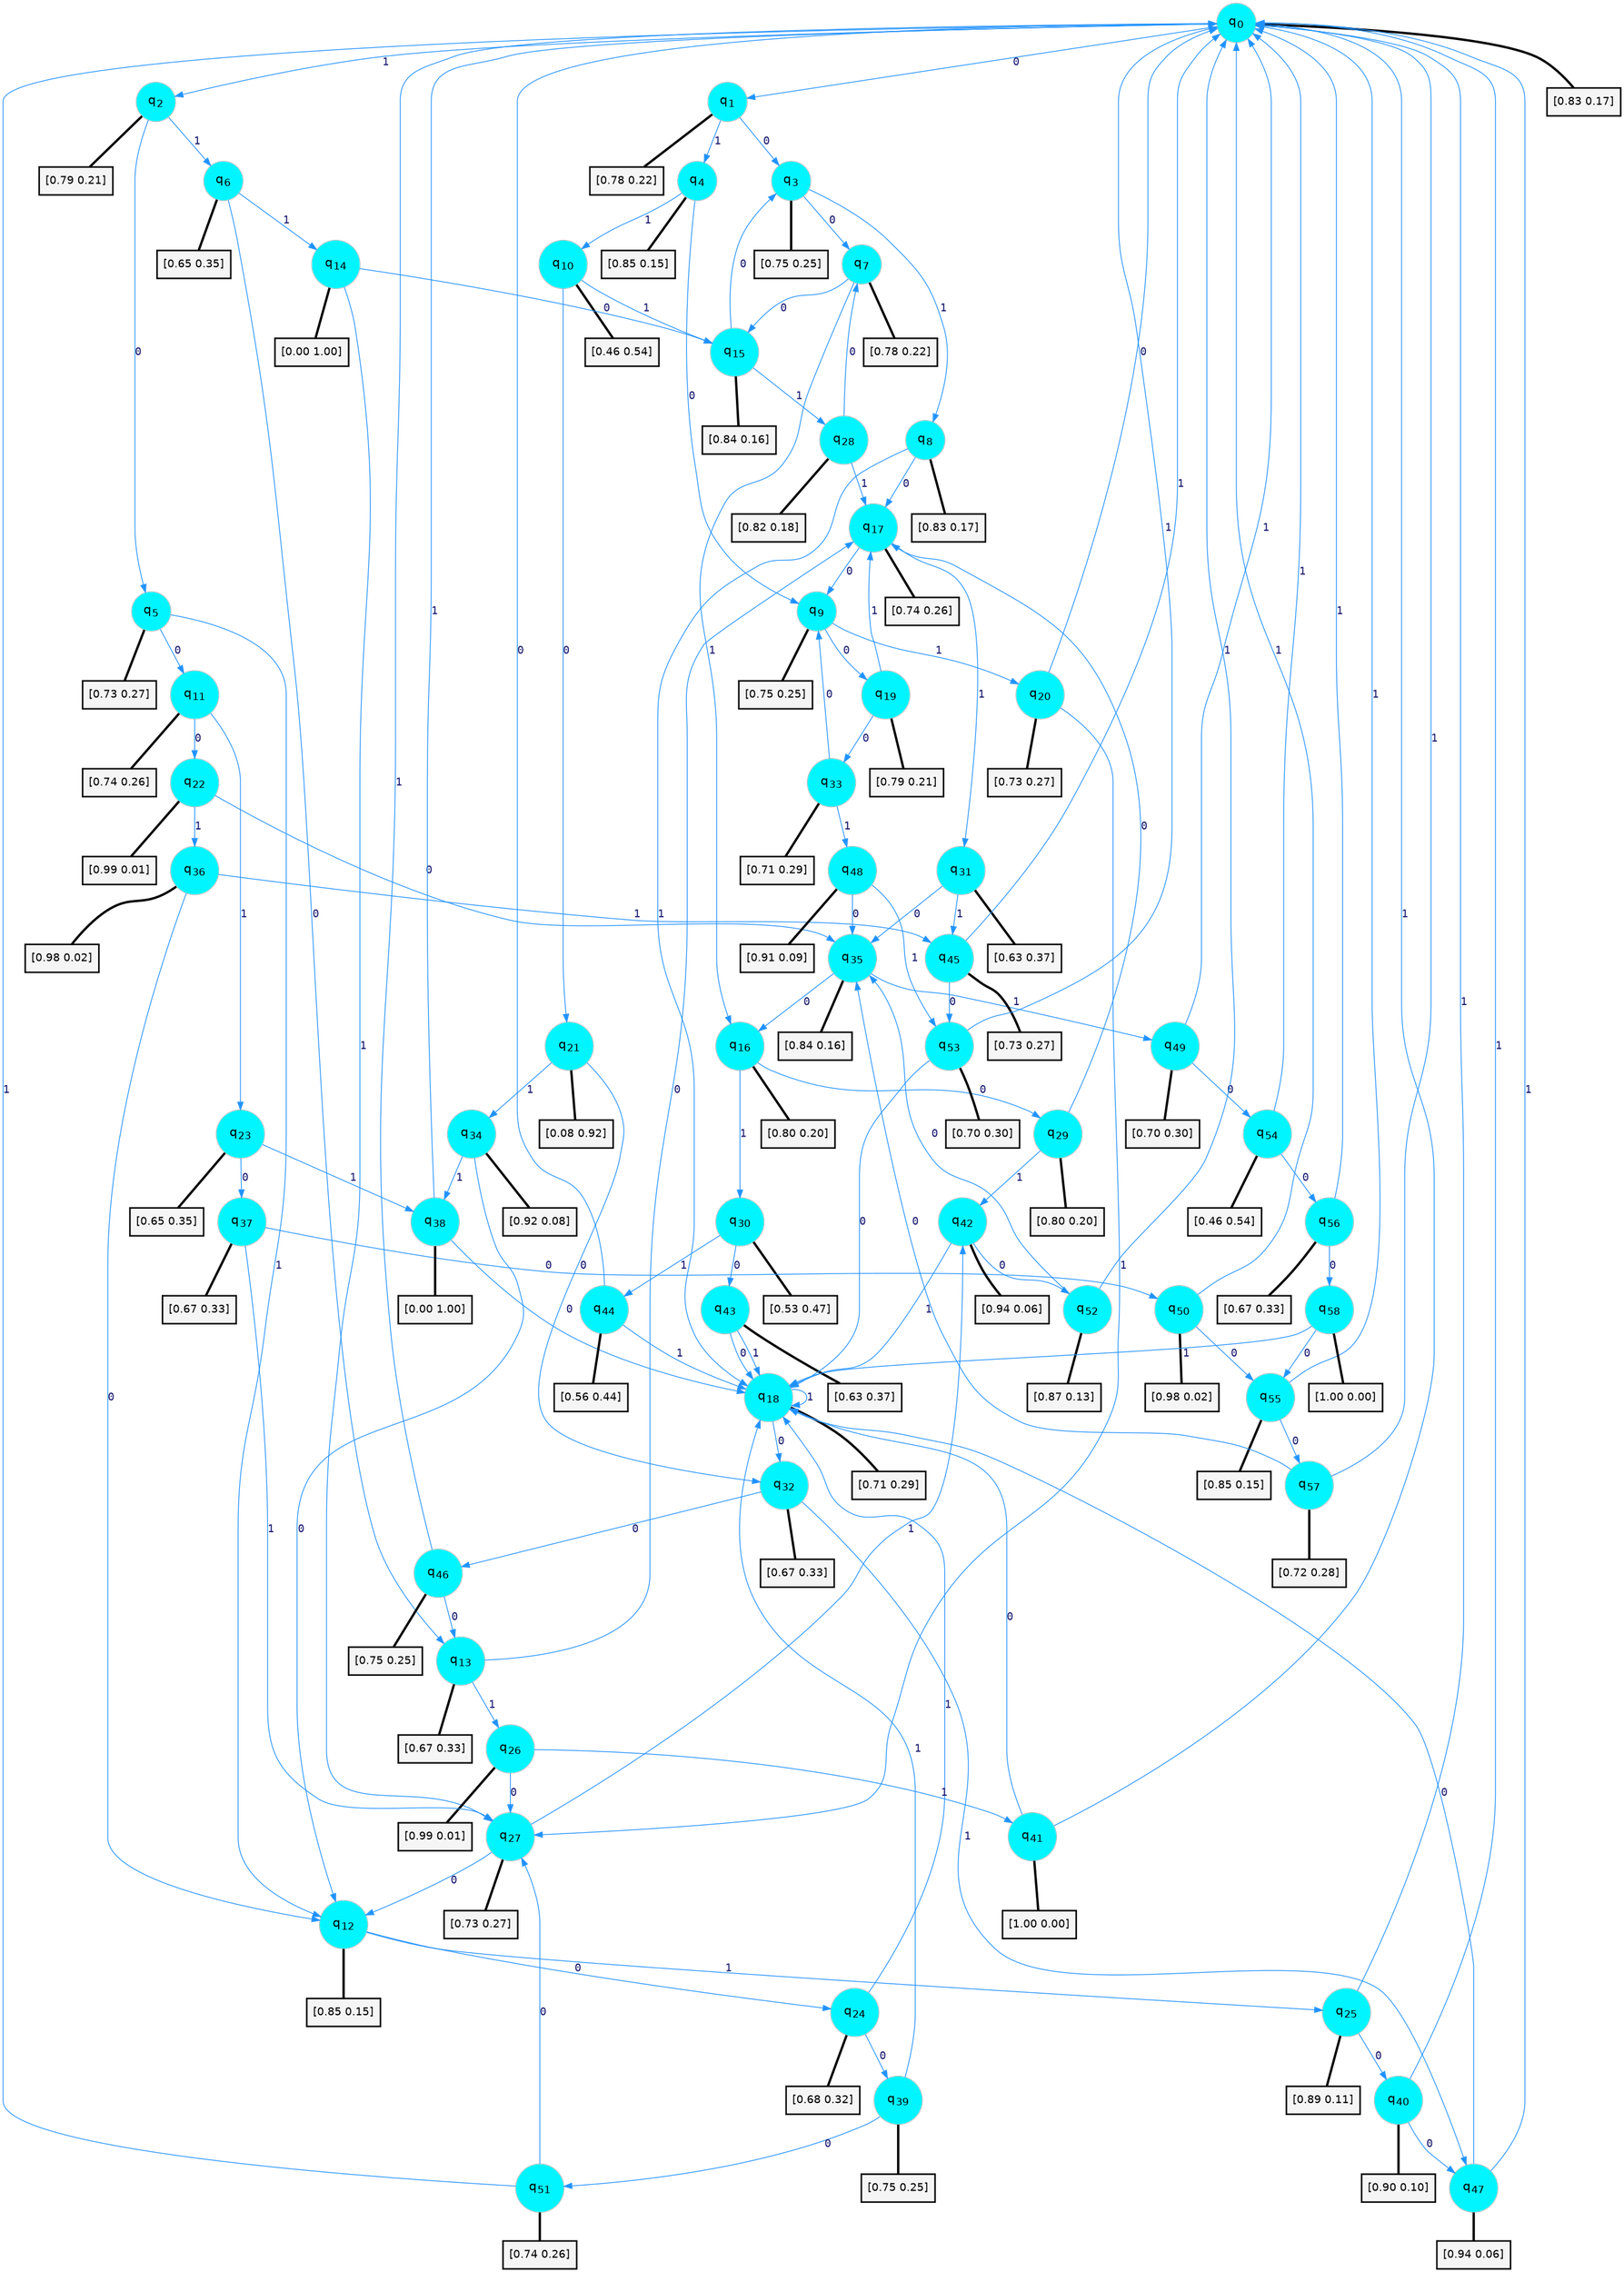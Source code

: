 digraph G {
graph [
bgcolor=transparent, dpi=300, rankdir=TD, size="40,25"];
node [
color=gray, fillcolor=turquoise1, fontcolor=black, fontname=Helvetica, fontsize=16, fontweight=bold, shape=circle, style=filled];
edge [
arrowsize=1, color=dodgerblue1, fontcolor=midnightblue, fontname=courier, fontweight=bold, penwidth=1, style=solid, weight=20];
0[label=<q<SUB>0</SUB>>];
1[label=<q<SUB>1</SUB>>];
2[label=<q<SUB>2</SUB>>];
3[label=<q<SUB>3</SUB>>];
4[label=<q<SUB>4</SUB>>];
5[label=<q<SUB>5</SUB>>];
6[label=<q<SUB>6</SUB>>];
7[label=<q<SUB>7</SUB>>];
8[label=<q<SUB>8</SUB>>];
9[label=<q<SUB>9</SUB>>];
10[label=<q<SUB>10</SUB>>];
11[label=<q<SUB>11</SUB>>];
12[label=<q<SUB>12</SUB>>];
13[label=<q<SUB>13</SUB>>];
14[label=<q<SUB>14</SUB>>];
15[label=<q<SUB>15</SUB>>];
16[label=<q<SUB>16</SUB>>];
17[label=<q<SUB>17</SUB>>];
18[label=<q<SUB>18</SUB>>];
19[label=<q<SUB>19</SUB>>];
20[label=<q<SUB>20</SUB>>];
21[label=<q<SUB>21</SUB>>];
22[label=<q<SUB>22</SUB>>];
23[label=<q<SUB>23</SUB>>];
24[label=<q<SUB>24</SUB>>];
25[label=<q<SUB>25</SUB>>];
26[label=<q<SUB>26</SUB>>];
27[label=<q<SUB>27</SUB>>];
28[label=<q<SUB>28</SUB>>];
29[label=<q<SUB>29</SUB>>];
30[label=<q<SUB>30</SUB>>];
31[label=<q<SUB>31</SUB>>];
32[label=<q<SUB>32</SUB>>];
33[label=<q<SUB>33</SUB>>];
34[label=<q<SUB>34</SUB>>];
35[label=<q<SUB>35</SUB>>];
36[label=<q<SUB>36</SUB>>];
37[label=<q<SUB>37</SUB>>];
38[label=<q<SUB>38</SUB>>];
39[label=<q<SUB>39</SUB>>];
40[label=<q<SUB>40</SUB>>];
41[label=<q<SUB>41</SUB>>];
42[label=<q<SUB>42</SUB>>];
43[label=<q<SUB>43</SUB>>];
44[label=<q<SUB>44</SUB>>];
45[label=<q<SUB>45</SUB>>];
46[label=<q<SUB>46</SUB>>];
47[label=<q<SUB>47</SUB>>];
48[label=<q<SUB>48</SUB>>];
49[label=<q<SUB>49</SUB>>];
50[label=<q<SUB>50</SUB>>];
51[label=<q<SUB>51</SUB>>];
52[label=<q<SUB>52</SUB>>];
53[label=<q<SUB>53</SUB>>];
54[label=<q<SUB>54</SUB>>];
55[label=<q<SUB>55</SUB>>];
56[label=<q<SUB>56</SUB>>];
57[label=<q<SUB>57</SUB>>];
58[label=<q<SUB>58</SUB>>];
59[label="[0.83 0.17]", shape=box,fontcolor=black, fontname=Helvetica, fontsize=14, penwidth=2, fillcolor=whitesmoke,color=black];
60[label="[0.78 0.22]", shape=box,fontcolor=black, fontname=Helvetica, fontsize=14, penwidth=2, fillcolor=whitesmoke,color=black];
61[label="[0.79 0.21]", shape=box,fontcolor=black, fontname=Helvetica, fontsize=14, penwidth=2, fillcolor=whitesmoke,color=black];
62[label="[0.75 0.25]", shape=box,fontcolor=black, fontname=Helvetica, fontsize=14, penwidth=2, fillcolor=whitesmoke,color=black];
63[label="[0.85 0.15]", shape=box,fontcolor=black, fontname=Helvetica, fontsize=14, penwidth=2, fillcolor=whitesmoke,color=black];
64[label="[0.73 0.27]", shape=box,fontcolor=black, fontname=Helvetica, fontsize=14, penwidth=2, fillcolor=whitesmoke,color=black];
65[label="[0.65 0.35]", shape=box,fontcolor=black, fontname=Helvetica, fontsize=14, penwidth=2, fillcolor=whitesmoke,color=black];
66[label="[0.78 0.22]", shape=box,fontcolor=black, fontname=Helvetica, fontsize=14, penwidth=2, fillcolor=whitesmoke,color=black];
67[label="[0.83 0.17]", shape=box,fontcolor=black, fontname=Helvetica, fontsize=14, penwidth=2, fillcolor=whitesmoke,color=black];
68[label="[0.75 0.25]", shape=box,fontcolor=black, fontname=Helvetica, fontsize=14, penwidth=2, fillcolor=whitesmoke,color=black];
69[label="[0.46 0.54]", shape=box,fontcolor=black, fontname=Helvetica, fontsize=14, penwidth=2, fillcolor=whitesmoke,color=black];
70[label="[0.74 0.26]", shape=box,fontcolor=black, fontname=Helvetica, fontsize=14, penwidth=2, fillcolor=whitesmoke,color=black];
71[label="[0.85 0.15]", shape=box,fontcolor=black, fontname=Helvetica, fontsize=14, penwidth=2, fillcolor=whitesmoke,color=black];
72[label="[0.67 0.33]", shape=box,fontcolor=black, fontname=Helvetica, fontsize=14, penwidth=2, fillcolor=whitesmoke,color=black];
73[label="[0.00 1.00]", shape=box,fontcolor=black, fontname=Helvetica, fontsize=14, penwidth=2, fillcolor=whitesmoke,color=black];
74[label="[0.84 0.16]", shape=box,fontcolor=black, fontname=Helvetica, fontsize=14, penwidth=2, fillcolor=whitesmoke,color=black];
75[label="[0.80 0.20]", shape=box,fontcolor=black, fontname=Helvetica, fontsize=14, penwidth=2, fillcolor=whitesmoke,color=black];
76[label="[0.74 0.26]", shape=box,fontcolor=black, fontname=Helvetica, fontsize=14, penwidth=2, fillcolor=whitesmoke,color=black];
77[label="[0.71 0.29]", shape=box,fontcolor=black, fontname=Helvetica, fontsize=14, penwidth=2, fillcolor=whitesmoke,color=black];
78[label="[0.79 0.21]", shape=box,fontcolor=black, fontname=Helvetica, fontsize=14, penwidth=2, fillcolor=whitesmoke,color=black];
79[label="[0.73 0.27]", shape=box,fontcolor=black, fontname=Helvetica, fontsize=14, penwidth=2, fillcolor=whitesmoke,color=black];
80[label="[0.08 0.92]", shape=box,fontcolor=black, fontname=Helvetica, fontsize=14, penwidth=2, fillcolor=whitesmoke,color=black];
81[label="[0.99 0.01]", shape=box,fontcolor=black, fontname=Helvetica, fontsize=14, penwidth=2, fillcolor=whitesmoke,color=black];
82[label="[0.65 0.35]", shape=box,fontcolor=black, fontname=Helvetica, fontsize=14, penwidth=2, fillcolor=whitesmoke,color=black];
83[label="[0.68 0.32]", shape=box,fontcolor=black, fontname=Helvetica, fontsize=14, penwidth=2, fillcolor=whitesmoke,color=black];
84[label="[0.89 0.11]", shape=box,fontcolor=black, fontname=Helvetica, fontsize=14, penwidth=2, fillcolor=whitesmoke,color=black];
85[label="[0.99 0.01]", shape=box,fontcolor=black, fontname=Helvetica, fontsize=14, penwidth=2, fillcolor=whitesmoke,color=black];
86[label="[0.73 0.27]", shape=box,fontcolor=black, fontname=Helvetica, fontsize=14, penwidth=2, fillcolor=whitesmoke,color=black];
87[label="[0.82 0.18]", shape=box,fontcolor=black, fontname=Helvetica, fontsize=14, penwidth=2, fillcolor=whitesmoke,color=black];
88[label="[0.80 0.20]", shape=box,fontcolor=black, fontname=Helvetica, fontsize=14, penwidth=2, fillcolor=whitesmoke,color=black];
89[label="[0.53 0.47]", shape=box,fontcolor=black, fontname=Helvetica, fontsize=14, penwidth=2, fillcolor=whitesmoke,color=black];
90[label="[0.63 0.37]", shape=box,fontcolor=black, fontname=Helvetica, fontsize=14, penwidth=2, fillcolor=whitesmoke,color=black];
91[label="[0.67 0.33]", shape=box,fontcolor=black, fontname=Helvetica, fontsize=14, penwidth=2, fillcolor=whitesmoke,color=black];
92[label="[0.71 0.29]", shape=box,fontcolor=black, fontname=Helvetica, fontsize=14, penwidth=2, fillcolor=whitesmoke,color=black];
93[label="[0.92 0.08]", shape=box,fontcolor=black, fontname=Helvetica, fontsize=14, penwidth=2, fillcolor=whitesmoke,color=black];
94[label="[0.84 0.16]", shape=box,fontcolor=black, fontname=Helvetica, fontsize=14, penwidth=2, fillcolor=whitesmoke,color=black];
95[label="[0.98 0.02]", shape=box,fontcolor=black, fontname=Helvetica, fontsize=14, penwidth=2, fillcolor=whitesmoke,color=black];
96[label="[0.67 0.33]", shape=box,fontcolor=black, fontname=Helvetica, fontsize=14, penwidth=2, fillcolor=whitesmoke,color=black];
97[label="[0.00 1.00]", shape=box,fontcolor=black, fontname=Helvetica, fontsize=14, penwidth=2, fillcolor=whitesmoke,color=black];
98[label="[0.75 0.25]", shape=box,fontcolor=black, fontname=Helvetica, fontsize=14, penwidth=2, fillcolor=whitesmoke,color=black];
99[label="[0.90 0.10]", shape=box,fontcolor=black, fontname=Helvetica, fontsize=14, penwidth=2, fillcolor=whitesmoke,color=black];
100[label="[1.00 0.00]", shape=box,fontcolor=black, fontname=Helvetica, fontsize=14, penwidth=2, fillcolor=whitesmoke,color=black];
101[label="[0.94 0.06]", shape=box,fontcolor=black, fontname=Helvetica, fontsize=14, penwidth=2, fillcolor=whitesmoke,color=black];
102[label="[0.63 0.37]", shape=box,fontcolor=black, fontname=Helvetica, fontsize=14, penwidth=2, fillcolor=whitesmoke,color=black];
103[label="[0.56 0.44]", shape=box,fontcolor=black, fontname=Helvetica, fontsize=14, penwidth=2, fillcolor=whitesmoke,color=black];
104[label="[0.73 0.27]", shape=box,fontcolor=black, fontname=Helvetica, fontsize=14, penwidth=2, fillcolor=whitesmoke,color=black];
105[label="[0.75 0.25]", shape=box,fontcolor=black, fontname=Helvetica, fontsize=14, penwidth=2, fillcolor=whitesmoke,color=black];
106[label="[0.94 0.06]", shape=box,fontcolor=black, fontname=Helvetica, fontsize=14, penwidth=2, fillcolor=whitesmoke,color=black];
107[label="[0.91 0.09]", shape=box,fontcolor=black, fontname=Helvetica, fontsize=14, penwidth=2, fillcolor=whitesmoke,color=black];
108[label="[0.70 0.30]", shape=box,fontcolor=black, fontname=Helvetica, fontsize=14, penwidth=2, fillcolor=whitesmoke,color=black];
109[label="[0.98 0.02]", shape=box,fontcolor=black, fontname=Helvetica, fontsize=14, penwidth=2, fillcolor=whitesmoke,color=black];
110[label="[0.74 0.26]", shape=box,fontcolor=black, fontname=Helvetica, fontsize=14, penwidth=2, fillcolor=whitesmoke,color=black];
111[label="[0.87 0.13]", shape=box,fontcolor=black, fontname=Helvetica, fontsize=14, penwidth=2, fillcolor=whitesmoke,color=black];
112[label="[0.70 0.30]", shape=box,fontcolor=black, fontname=Helvetica, fontsize=14, penwidth=2, fillcolor=whitesmoke,color=black];
113[label="[0.46 0.54]", shape=box,fontcolor=black, fontname=Helvetica, fontsize=14, penwidth=2, fillcolor=whitesmoke,color=black];
114[label="[0.85 0.15]", shape=box,fontcolor=black, fontname=Helvetica, fontsize=14, penwidth=2, fillcolor=whitesmoke,color=black];
115[label="[0.67 0.33]", shape=box,fontcolor=black, fontname=Helvetica, fontsize=14, penwidth=2, fillcolor=whitesmoke,color=black];
116[label="[0.72 0.28]", shape=box,fontcolor=black, fontname=Helvetica, fontsize=14, penwidth=2, fillcolor=whitesmoke,color=black];
117[label="[1.00 0.00]", shape=box,fontcolor=black, fontname=Helvetica, fontsize=14, penwidth=2, fillcolor=whitesmoke,color=black];
0->1 [label=0];
0->2 [label=1];
0->59 [arrowhead=none, penwidth=3,color=black];
1->3 [label=0];
1->4 [label=1];
1->60 [arrowhead=none, penwidth=3,color=black];
2->5 [label=0];
2->6 [label=1];
2->61 [arrowhead=none, penwidth=3,color=black];
3->7 [label=0];
3->8 [label=1];
3->62 [arrowhead=none, penwidth=3,color=black];
4->9 [label=0];
4->10 [label=1];
4->63 [arrowhead=none, penwidth=3,color=black];
5->11 [label=0];
5->12 [label=1];
5->64 [arrowhead=none, penwidth=3,color=black];
6->13 [label=0];
6->14 [label=1];
6->65 [arrowhead=none, penwidth=3,color=black];
7->15 [label=0];
7->16 [label=1];
7->66 [arrowhead=none, penwidth=3,color=black];
8->17 [label=0];
8->18 [label=1];
8->67 [arrowhead=none, penwidth=3,color=black];
9->19 [label=0];
9->20 [label=1];
9->68 [arrowhead=none, penwidth=3,color=black];
10->21 [label=0];
10->15 [label=1];
10->69 [arrowhead=none, penwidth=3,color=black];
11->22 [label=0];
11->23 [label=1];
11->70 [arrowhead=none, penwidth=3,color=black];
12->24 [label=0];
12->25 [label=1];
12->71 [arrowhead=none, penwidth=3,color=black];
13->17 [label=0];
13->26 [label=1];
13->72 [arrowhead=none, penwidth=3,color=black];
14->15 [label=0];
14->27 [label=1];
14->73 [arrowhead=none, penwidth=3,color=black];
15->3 [label=0];
15->28 [label=1];
15->74 [arrowhead=none, penwidth=3,color=black];
16->29 [label=0];
16->30 [label=1];
16->75 [arrowhead=none, penwidth=3,color=black];
17->9 [label=0];
17->31 [label=1];
17->76 [arrowhead=none, penwidth=3,color=black];
18->32 [label=0];
18->18 [label=1];
18->77 [arrowhead=none, penwidth=3,color=black];
19->33 [label=0];
19->17 [label=1];
19->78 [arrowhead=none, penwidth=3,color=black];
20->0 [label=0];
20->27 [label=1];
20->79 [arrowhead=none, penwidth=3,color=black];
21->32 [label=0];
21->34 [label=1];
21->80 [arrowhead=none, penwidth=3,color=black];
22->35 [label=0];
22->36 [label=1];
22->81 [arrowhead=none, penwidth=3,color=black];
23->37 [label=0];
23->38 [label=1];
23->82 [arrowhead=none, penwidth=3,color=black];
24->39 [label=0];
24->18 [label=1];
24->83 [arrowhead=none, penwidth=3,color=black];
25->40 [label=0];
25->0 [label=1];
25->84 [arrowhead=none, penwidth=3,color=black];
26->27 [label=0];
26->41 [label=1];
26->85 [arrowhead=none, penwidth=3,color=black];
27->12 [label=0];
27->42 [label=1];
27->86 [arrowhead=none, penwidth=3,color=black];
28->7 [label=0];
28->17 [label=1];
28->87 [arrowhead=none, penwidth=3,color=black];
29->17 [label=0];
29->42 [label=1];
29->88 [arrowhead=none, penwidth=3,color=black];
30->43 [label=0];
30->44 [label=1];
30->89 [arrowhead=none, penwidth=3,color=black];
31->35 [label=0];
31->45 [label=1];
31->90 [arrowhead=none, penwidth=3,color=black];
32->46 [label=0];
32->47 [label=1];
32->91 [arrowhead=none, penwidth=3,color=black];
33->9 [label=0];
33->48 [label=1];
33->92 [arrowhead=none, penwidth=3,color=black];
34->12 [label=0];
34->38 [label=1];
34->93 [arrowhead=none, penwidth=3,color=black];
35->16 [label=0];
35->49 [label=1];
35->94 [arrowhead=none, penwidth=3,color=black];
36->12 [label=0];
36->45 [label=1];
36->95 [arrowhead=none, penwidth=3,color=black];
37->50 [label=0];
37->27 [label=1];
37->96 [arrowhead=none, penwidth=3,color=black];
38->18 [label=0];
38->0 [label=1];
38->97 [arrowhead=none, penwidth=3,color=black];
39->51 [label=0];
39->18 [label=1];
39->98 [arrowhead=none, penwidth=3,color=black];
40->47 [label=0];
40->0 [label=1];
40->99 [arrowhead=none, penwidth=3,color=black];
41->18 [label=0];
41->0 [label=1];
41->100 [arrowhead=none, penwidth=3,color=black];
42->52 [label=0];
42->18 [label=1];
42->101 [arrowhead=none, penwidth=3,color=black];
43->18 [label=0];
43->18 [label=1];
43->102 [arrowhead=none, penwidth=3,color=black];
44->0 [label=0];
44->18 [label=1];
44->103 [arrowhead=none, penwidth=3,color=black];
45->53 [label=0];
45->0 [label=1];
45->104 [arrowhead=none, penwidth=3,color=black];
46->13 [label=0];
46->0 [label=1];
46->105 [arrowhead=none, penwidth=3,color=black];
47->18 [label=0];
47->0 [label=1];
47->106 [arrowhead=none, penwidth=3,color=black];
48->35 [label=0];
48->53 [label=1];
48->107 [arrowhead=none, penwidth=3,color=black];
49->54 [label=0];
49->0 [label=1];
49->108 [arrowhead=none, penwidth=3,color=black];
50->55 [label=0];
50->0 [label=1];
50->109 [arrowhead=none, penwidth=3,color=black];
51->27 [label=0];
51->0 [label=1];
51->110 [arrowhead=none, penwidth=3,color=black];
52->35 [label=0];
52->0 [label=1];
52->111 [arrowhead=none, penwidth=3,color=black];
53->18 [label=0];
53->0 [label=1];
53->112 [arrowhead=none, penwidth=3,color=black];
54->56 [label=0];
54->0 [label=1];
54->113 [arrowhead=none, penwidth=3,color=black];
55->57 [label=0];
55->0 [label=1];
55->114 [arrowhead=none, penwidth=3,color=black];
56->58 [label=0];
56->0 [label=1];
56->115 [arrowhead=none, penwidth=3,color=black];
57->35 [label=0];
57->0 [label=1];
57->116 [arrowhead=none, penwidth=3,color=black];
58->55 [label=0];
58->18 [label=1];
58->117 [arrowhead=none, penwidth=3,color=black];
}
